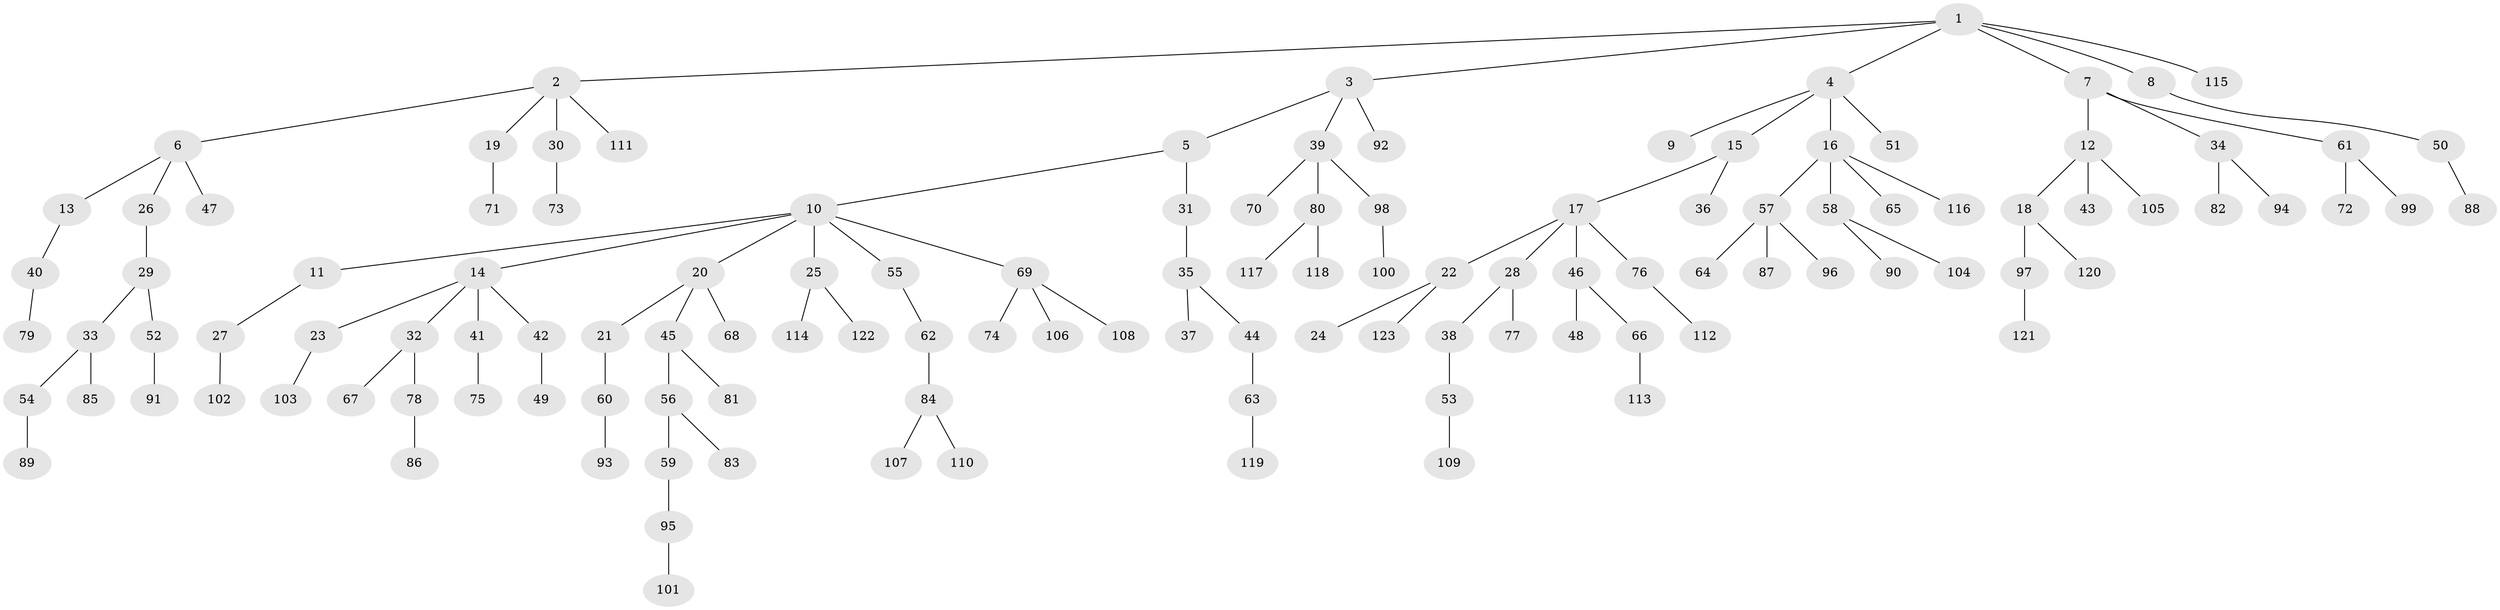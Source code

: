 // coarse degree distribution, {5: 0.034482758620689655, 4: 0.06896551724137931, 3: 0.12643678160919541, 2: 0.3103448275862069, 1: 0.4482758620689655, 7: 0.011494252873563218}
// Generated by graph-tools (version 1.1) at 2025/51/03/04/25 22:51:36]
// undirected, 123 vertices, 122 edges
graph export_dot {
  node [color=gray90,style=filled];
  1;
  2;
  3;
  4;
  5;
  6;
  7;
  8;
  9;
  10;
  11;
  12;
  13;
  14;
  15;
  16;
  17;
  18;
  19;
  20;
  21;
  22;
  23;
  24;
  25;
  26;
  27;
  28;
  29;
  30;
  31;
  32;
  33;
  34;
  35;
  36;
  37;
  38;
  39;
  40;
  41;
  42;
  43;
  44;
  45;
  46;
  47;
  48;
  49;
  50;
  51;
  52;
  53;
  54;
  55;
  56;
  57;
  58;
  59;
  60;
  61;
  62;
  63;
  64;
  65;
  66;
  67;
  68;
  69;
  70;
  71;
  72;
  73;
  74;
  75;
  76;
  77;
  78;
  79;
  80;
  81;
  82;
  83;
  84;
  85;
  86;
  87;
  88;
  89;
  90;
  91;
  92;
  93;
  94;
  95;
  96;
  97;
  98;
  99;
  100;
  101;
  102;
  103;
  104;
  105;
  106;
  107;
  108;
  109;
  110;
  111;
  112;
  113;
  114;
  115;
  116;
  117;
  118;
  119;
  120;
  121;
  122;
  123;
  1 -- 2;
  1 -- 3;
  1 -- 4;
  1 -- 7;
  1 -- 8;
  1 -- 115;
  2 -- 6;
  2 -- 19;
  2 -- 30;
  2 -- 111;
  3 -- 5;
  3 -- 39;
  3 -- 92;
  4 -- 9;
  4 -- 15;
  4 -- 16;
  4 -- 51;
  5 -- 10;
  5 -- 31;
  6 -- 13;
  6 -- 26;
  6 -- 47;
  7 -- 12;
  7 -- 34;
  7 -- 61;
  8 -- 50;
  10 -- 11;
  10 -- 14;
  10 -- 20;
  10 -- 25;
  10 -- 55;
  10 -- 69;
  11 -- 27;
  12 -- 18;
  12 -- 43;
  12 -- 105;
  13 -- 40;
  14 -- 23;
  14 -- 32;
  14 -- 41;
  14 -- 42;
  15 -- 17;
  15 -- 36;
  16 -- 57;
  16 -- 58;
  16 -- 65;
  16 -- 116;
  17 -- 22;
  17 -- 28;
  17 -- 46;
  17 -- 76;
  18 -- 97;
  18 -- 120;
  19 -- 71;
  20 -- 21;
  20 -- 45;
  20 -- 68;
  21 -- 60;
  22 -- 24;
  22 -- 123;
  23 -- 103;
  25 -- 114;
  25 -- 122;
  26 -- 29;
  27 -- 102;
  28 -- 38;
  28 -- 77;
  29 -- 33;
  29 -- 52;
  30 -- 73;
  31 -- 35;
  32 -- 67;
  32 -- 78;
  33 -- 54;
  33 -- 85;
  34 -- 82;
  34 -- 94;
  35 -- 37;
  35 -- 44;
  38 -- 53;
  39 -- 70;
  39 -- 80;
  39 -- 98;
  40 -- 79;
  41 -- 75;
  42 -- 49;
  44 -- 63;
  45 -- 56;
  45 -- 81;
  46 -- 48;
  46 -- 66;
  50 -- 88;
  52 -- 91;
  53 -- 109;
  54 -- 89;
  55 -- 62;
  56 -- 59;
  56 -- 83;
  57 -- 64;
  57 -- 87;
  57 -- 96;
  58 -- 90;
  58 -- 104;
  59 -- 95;
  60 -- 93;
  61 -- 72;
  61 -- 99;
  62 -- 84;
  63 -- 119;
  66 -- 113;
  69 -- 74;
  69 -- 106;
  69 -- 108;
  76 -- 112;
  78 -- 86;
  80 -- 117;
  80 -- 118;
  84 -- 107;
  84 -- 110;
  95 -- 101;
  97 -- 121;
  98 -- 100;
}
